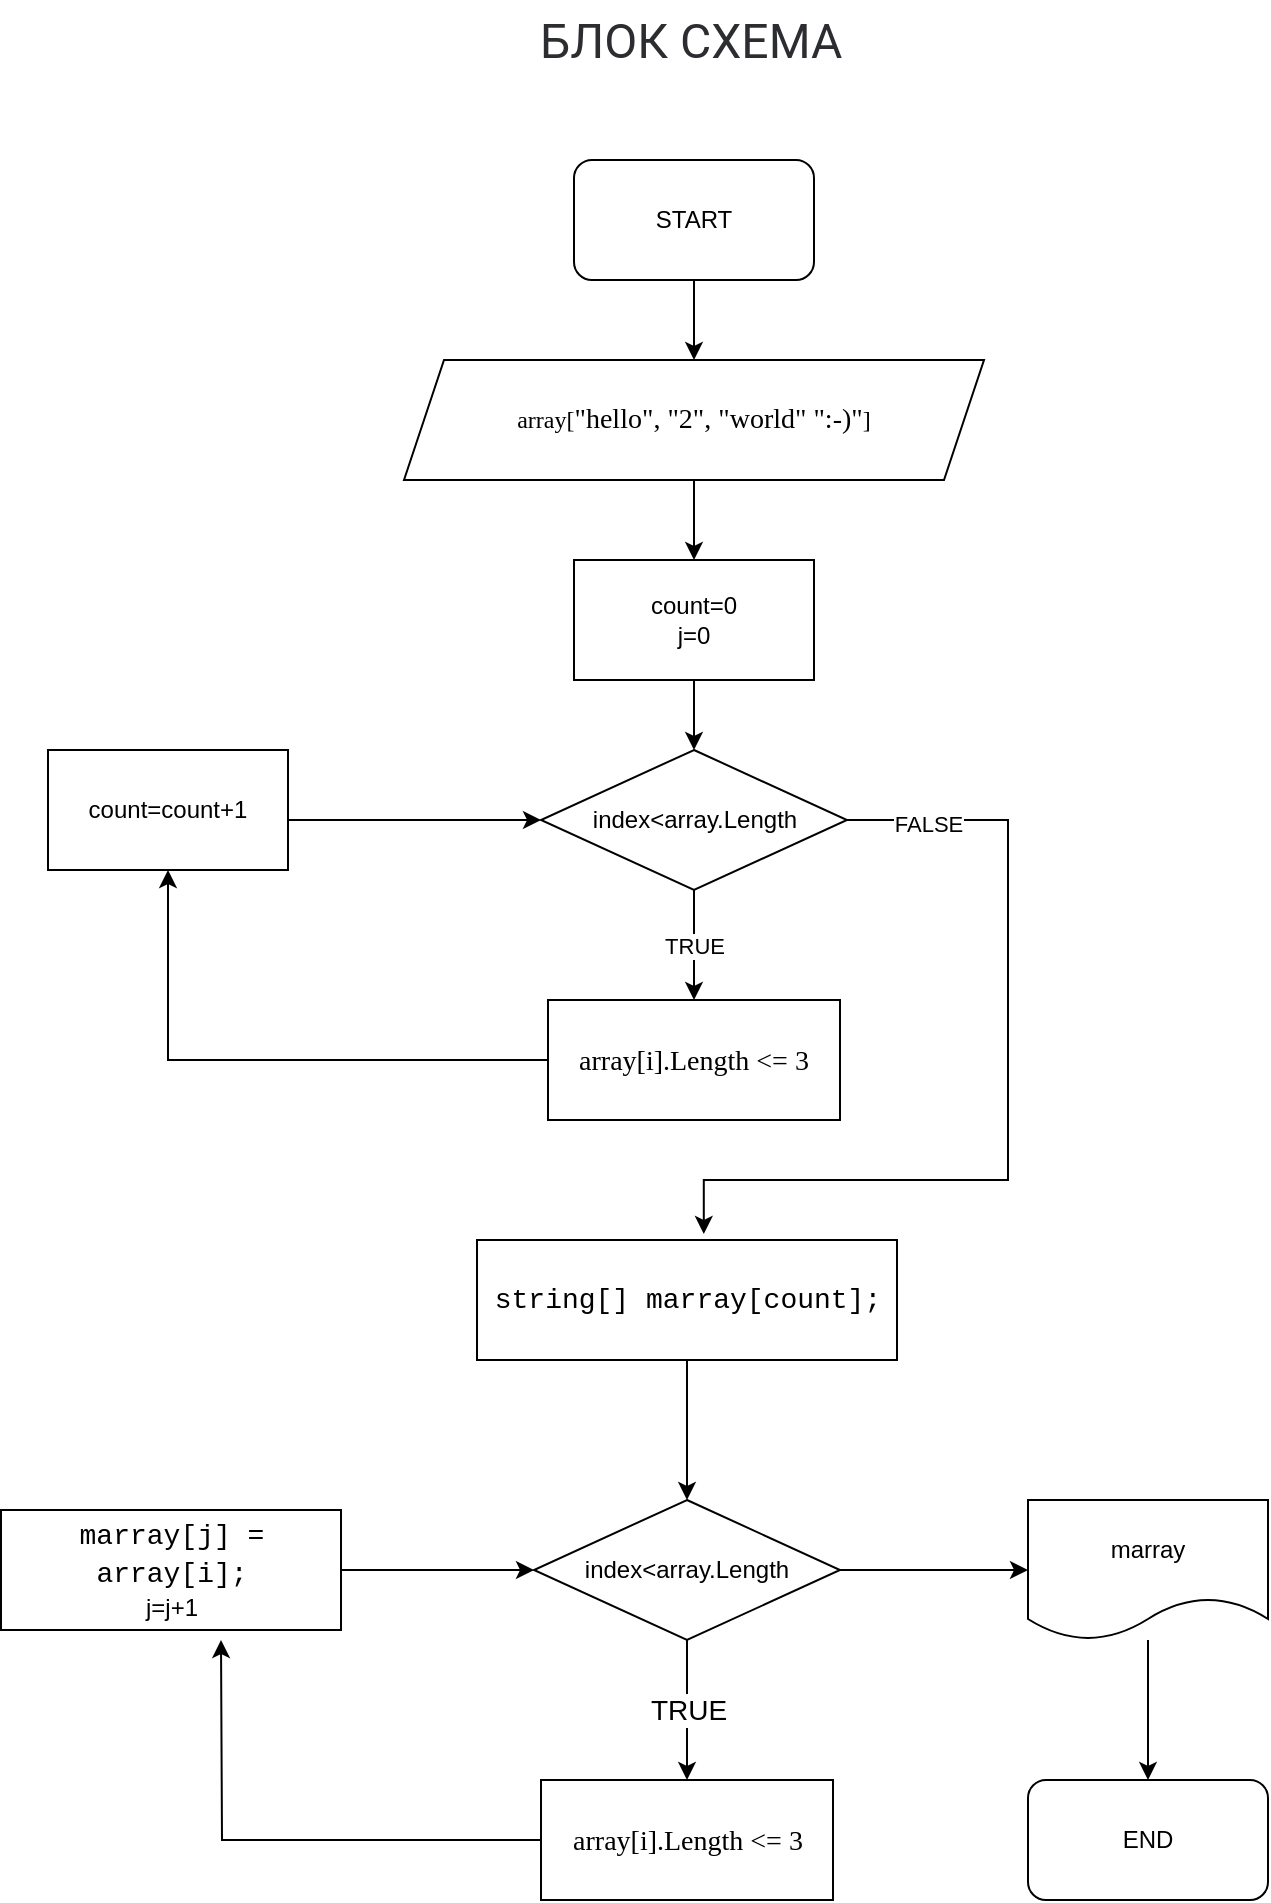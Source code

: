 <mxfile version="20.8.20" type="device"><diagram id="C5RBs43oDa-KdzZeNtuy" name="Page-1"><mxGraphModel dx="792" dy="1106" grid="1" gridSize="10" guides="1" tooltips="1" connect="1" arrows="1" fold="1" page="1" pageScale="1" pageWidth="827" pageHeight="1169" math="0" shadow="0"><root><mxCell id="WIyWlLk6GJQsqaUBKTNV-0"/><mxCell id="WIyWlLk6GJQsqaUBKTNV-1" parent="WIyWlLk6GJQsqaUBKTNV-0"/><mxCell id="4FRgasmFcOYISHCRukZu-0" value="" style="edgeStyle=orthogonalEdgeStyle;rounded=0;orthogonalLoop=1;jettySize=auto;html=1;" edge="1" parent="WIyWlLk6GJQsqaUBKTNV-1" source="4FRgasmFcOYISHCRukZu-1" target="4FRgasmFcOYISHCRukZu-3"><mxGeometry relative="1" as="geometry"/></mxCell><mxCell id="4FRgasmFcOYISHCRukZu-1" value="START" style="rounded=1;whiteSpace=wrap;html=1;" vertex="1" parent="WIyWlLk6GJQsqaUBKTNV-1"><mxGeometry x="333" y="110" width="120" height="60" as="geometry"/></mxCell><mxCell id="4FRgasmFcOYISHCRukZu-2" value="" style="edgeStyle=orthogonalEdgeStyle;rounded=0;orthogonalLoop=1;jettySize=auto;html=1;" edge="1" parent="WIyWlLk6GJQsqaUBKTNV-1" source="4FRgasmFcOYISHCRukZu-3" target="4FRgasmFcOYISHCRukZu-5"><mxGeometry relative="1" as="geometry"/></mxCell><mxCell id="4FRgasmFcOYISHCRukZu-3" value="&lt;div style=&quot;&quot;&gt;&lt;font style=&quot;background-color: rgb(255, 255, 255);&quot; face=&quot;Times New Roman&quot;&gt;array[&lt;span style=&quot;font-size: 14px;&quot;&gt;&quot;hello&quot;&lt;/span&gt;&lt;span style=&quot;font-size: 14px;&quot;&gt;, &lt;/span&gt;&lt;span style=&quot;font-size: 14px;&quot;&gt;&quot;2&quot;&lt;/span&gt;&lt;span style=&quot;font-size: 14px;&quot;&gt;, &lt;/span&gt;&lt;span style=&quot;font-size: 14px;&quot;&gt;&quot;world&quot;&amp;nbsp;&lt;/span&gt;&lt;span style=&quot;font-size: 14px;&quot;&gt;&quot;:-)&quot;&lt;/span&gt;]&lt;/font&gt;&lt;/div&gt;" style="shape=parallelogram;perimeter=parallelogramPerimeter;whiteSpace=wrap;html=1;fixedSize=1;align=center;" vertex="1" parent="WIyWlLk6GJQsqaUBKTNV-1"><mxGeometry x="248" y="210" width="290" height="60" as="geometry"/></mxCell><mxCell id="4FRgasmFcOYISHCRukZu-4" value="" style="edgeStyle=orthogonalEdgeStyle;rounded=0;orthogonalLoop=1;jettySize=auto;html=1;" edge="1" parent="WIyWlLk6GJQsqaUBKTNV-1" source="4FRgasmFcOYISHCRukZu-5" target="4FRgasmFcOYISHCRukZu-8"><mxGeometry relative="1" as="geometry"/></mxCell><mxCell id="4FRgasmFcOYISHCRukZu-5" value="count=0&lt;br&gt;j=0" style="rounded=0;whiteSpace=wrap;html=1;" vertex="1" parent="WIyWlLk6GJQsqaUBKTNV-1"><mxGeometry x="333" y="310" width="120" height="60" as="geometry"/></mxCell><mxCell id="4FRgasmFcOYISHCRukZu-7" value="TRUE" style="edgeStyle=orthogonalEdgeStyle;rounded=0;orthogonalLoop=1;jettySize=auto;html=1;" edge="1" parent="WIyWlLk6GJQsqaUBKTNV-1" source="4FRgasmFcOYISHCRukZu-8" target="4FRgasmFcOYISHCRukZu-14"><mxGeometry relative="1" as="geometry"/></mxCell><mxCell id="4FRgasmFcOYISHCRukZu-27" style="edgeStyle=orthogonalEdgeStyle;rounded=0;orthogonalLoop=1;jettySize=auto;html=1;fontFamily=Helvetica;fontSize=14;fontColor=#000000;entryX=0.54;entryY=-0.05;entryDx=0;entryDy=0;entryPerimeter=0;" edge="1" parent="WIyWlLk6GJQsqaUBKTNV-1" source="4FRgasmFcOYISHCRukZu-8" target="4FRgasmFcOYISHCRukZu-25"><mxGeometry relative="1" as="geometry"><mxPoint x="530" y="620" as="targetPoint"/><Array as="points"><mxPoint x="550" y="440"/><mxPoint x="550" y="620"/><mxPoint x="398" y="620"/></Array></mxGeometry></mxCell><mxCell id="4FRgasmFcOYISHCRukZu-28" value="&lt;font style=&quot;font-size: 11px;&quot;&gt;FALSE&lt;/font&gt;" style="edgeLabel;html=1;align=center;verticalAlign=middle;resizable=0;points=[];fontSize=14;fontFamily=Helvetica;fontColor=#000000;" vertex="1" connectable="0" parent="4FRgasmFcOYISHCRukZu-27"><mxGeometry x="-0.315" y="4" relative="1" as="geometry"><mxPoint x="-44" y="-69" as="offset"/></mxGeometry></mxCell><mxCell id="4FRgasmFcOYISHCRukZu-8" value="index&amp;lt;array.Length" style="rhombus;whiteSpace=wrap;html=1;" vertex="1" parent="WIyWlLk6GJQsqaUBKTNV-1"><mxGeometry x="316.5" y="405" width="153" height="70" as="geometry"/></mxCell><mxCell id="4FRgasmFcOYISHCRukZu-9" value="" style="edgeStyle=orthogonalEdgeStyle;rounded=0;orthogonalLoop=1;jettySize=auto;html=1;" edge="1" parent="WIyWlLk6GJQsqaUBKTNV-1" source="4FRgasmFcOYISHCRukZu-10" target="4FRgasmFcOYISHCRukZu-18"><mxGeometry relative="1" as="geometry"/></mxCell><mxCell id="4FRgasmFcOYISHCRukZu-10" value="marray" style="shape=document;whiteSpace=wrap;html=1;boundedLbl=1;" vertex="1" parent="WIyWlLk6GJQsqaUBKTNV-1"><mxGeometry x="560" y="780" width="120" height="70" as="geometry"/></mxCell><mxCell id="4FRgasmFcOYISHCRukZu-11" style="edgeStyle=orthogonalEdgeStyle;rounded=0;orthogonalLoop=1;jettySize=auto;html=1;entryX=0;entryY=0.5;entryDx=0;entryDy=0;" edge="1" parent="WIyWlLk6GJQsqaUBKTNV-1" source="4FRgasmFcOYISHCRukZu-12" target="4FRgasmFcOYISHCRukZu-8"><mxGeometry relative="1" as="geometry"><Array as="points"><mxPoint x="179" y="440"/></Array></mxGeometry></mxCell><mxCell id="4FRgasmFcOYISHCRukZu-12" value="count=count+1" style="rounded=0;whiteSpace=wrap;html=1;" vertex="1" parent="WIyWlLk6GJQsqaUBKTNV-1"><mxGeometry x="70" y="405" width="120" height="60" as="geometry"/></mxCell><mxCell id="4FRgasmFcOYISHCRukZu-13" style="edgeStyle=orthogonalEdgeStyle;rounded=0;orthogonalLoop=1;jettySize=auto;html=1;" edge="1" parent="WIyWlLk6GJQsqaUBKTNV-1" source="4FRgasmFcOYISHCRukZu-14" target="4FRgasmFcOYISHCRukZu-12"><mxGeometry relative="1" as="geometry"/></mxCell><mxCell id="4FRgasmFcOYISHCRukZu-14" value="&lt;div style=&quot;font-size: 14px; line-height: 19px;&quot;&gt;&lt;span style=&quot;background-color: rgb(255, 255, 255);&quot;&gt;&lt;font face=&quot;Times New Roman&quot;&gt;array[i].Length &amp;lt;= 3&lt;/font&gt;&lt;/span&gt;&lt;/div&gt;" style="rounded=0;whiteSpace=wrap;html=1;" vertex="1" parent="WIyWlLk6GJQsqaUBKTNV-1"><mxGeometry x="320" y="530" width="146" height="60" as="geometry"/></mxCell><mxCell id="4FRgasmFcOYISHCRukZu-15" value="&lt;font style=&quot;font-size: 24px;&quot; face=&quot;Roboto, San Francisco, Helvetica Neue, Helvetica, Arial&quot; color=&quot;#2c2d30&quot;&gt;&lt;span style=&quot;background-color: rgb(255, 255, 255);&quot;&gt;БЛОК СХЕМА&lt;/span&gt;&lt;/font&gt;" style="text;whiteSpace=wrap;html=1;" vertex="1" parent="WIyWlLk6GJQsqaUBKTNV-1"><mxGeometry x="314.25" y="30" width="157.5" height="40" as="geometry"/></mxCell><mxCell id="4FRgasmFcOYISHCRukZu-18" value="END" style="rounded=1;whiteSpace=wrap;html=1;" vertex="1" parent="WIyWlLk6GJQsqaUBKTNV-1"><mxGeometry x="560" y="920" width="120" height="60" as="geometry"/></mxCell><mxCell id="4FRgasmFcOYISHCRukZu-21" value="&lt;font face=&quot;Helvetica&quot; style=&quot;font-size: 14px;&quot;&gt;TRUE&lt;/font&gt;" style="edgeStyle=orthogonalEdgeStyle;rounded=0;orthogonalLoop=1;jettySize=auto;html=1;fontFamily=Times New Roman;fontColor=#000000;" edge="1" parent="WIyWlLk6GJQsqaUBKTNV-1" source="4FRgasmFcOYISHCRukZu-19" target="4FRgasmFcOYISHCRukZu-20"><mxGeometry relative="1" as="geometry"/></mxCell><mxCell id="4FRgasmFcOYISHCRukZu-30" value="" style="edgeStyle=orthogonalEdgeStyle;rounded=0;orthogonalLoop=1;jettySize=auto;html=1;fontFamily=Helvetica;fontSize=11;fontColor=#000000;" edge="1" parent="WIyWlLk6GJQsqaUBKTNV-1" source="4FRgasmFcOYISHCRukZu-19" target="4FRgasmFcOYISHCRukZu-10"><mxGeometry relative="1" as="geometry"/></mxCell><mxCell id="4FRgasmFcOYISHCRukZu-19" value="index&amp;lt;array.Length" style="rhombus;whiteSpace=wrap;html=1;" vertex="1" parent="WIyWlLk6GJQsqaUBKTNV-1"><mxGeometry x="313" y="780" width="153" height="70" as="geometry"/></mxCell><mxCell id="4FRgasmFcOYISHCRukZu-24" style="edgeStyle=orthogonalEdgeStyle;rounded=0;orthogonalLoop=1;jettySize=auto;html=1;fontFamily=Helvetica;fontSize=14;fontColor=#000000;" edge="1" parent="WIyWlLk6GJQsqaUBKTNV-1" source="4FRgasmFcOYISHCRukZu-20"><mxGeometry relative="1" as="geometry"><mxPoint x="156.5" y="850" as="targetPoint"/></mxGeometry></mxCell><mxCell id="4FRgasmFcOYISHCRukZu-20" value="&lt;div style=&quot;font-size: 14px; line-height: 19px;&quot;&gt;&lt;span style=&quot;background-color: rgb(255, 255, 255);&quot;&gt;&lt;font face=&quot;Times New Roman&quot;&gt;array[i].Length &amp;lt;= 3&lt;/font&gt;&lt;/span&gt;&lt;/div&gt;" style="rounded=0;whiteSpace=wrap;html=1;" vertex="1" parent="WIyWlLk6GJQsqaUBKTNV-1"><mxGeometry x="316.5" y="920" width="146" height="60" as="geometry"/></mxCell><mxCell id="4FRgasmFcOYISHCRukZu-23" value="" style="edgeStyle=orthogonalEdgeStyle;rounded=0;orthogonalLoop=1;jettySize=auto;html=1;fontFamily=Helvetica;fontSize=14;fontColor=#000000;" edge="1" parent="WIyWlLk6GJQsqaUBKTNV-1" source="4FRgasmFcOYISHCRukZu-22" target="4FRgasmFcOYISHCRukZu-19"><mxGeometry relative="1" as="geometry"/></mxCell><mxCell id="4FRgasmFcOYISHCRukZu-22" value="&lt;div style=&quot;font-family: Consolas, &amp;quot;Courier New&amp;quot;, monospace; font-size: 14px; line-height: 19px;&quot;&gt;&lt;span style=&quot;background-color: rgb(255, 255, 255);&quot;&gt;marray[j] = array[i];&lt;/span&gt;&lt;/div&gt;j=j+1" style="rounded=0;whiteSpace=wrap;html=1;" vertex="1" parent="WIyWlLk6GJQsqaUBKTNV-1"><mxGeometry x="46.5" y="785" width="170" height="60" as="geometry"/></mxCell><mxCell id="4FRgasmFcOYISHCRukZu-29" style="edgeStyle=orthogonalEdgeStyle;rounded=0;orthogonalLoop=1;jettySize=auto;html=1;entryX=0.5;entryY=0;entryDx=0;entryDy=0;fontFamily=Helvetica;fontSize=11;fontColor=#000000;" edge="1" parent="WIyWlLk6GJQsqaUBKTNV-1" source="4FRgasmFcOYISHCRukZu-25" target="4FRgasmFcOYISHCRukZu-19"><mxGeometry relative="1" as="geometry"/></mxCell><mxCell id="4FRgasmFcOYISHCRukZu-25" value="&lt;div style=&quot;font-family: Consolas, &amp;quot;Courier New&amp;quot;, monospace; font-size: 14px; line-height: 19px;&quot;&gt;&lt;span style=&quot;background-color: rgb(255, 255, 255);&quot;&gt;string[] marray[count];&lt;/span&gt;&lt;/div&gt;" style="rounded=0;whiteSpace=wrap;html=1;" vertex="1" parent="WIyWlLk6GJQsqaUBKTNV-1"><mxGeometry x="284.5" y="650" width="210" height="60" as="geometry"/></mxCell></root></mxGraphModel></diagram></mxfile>